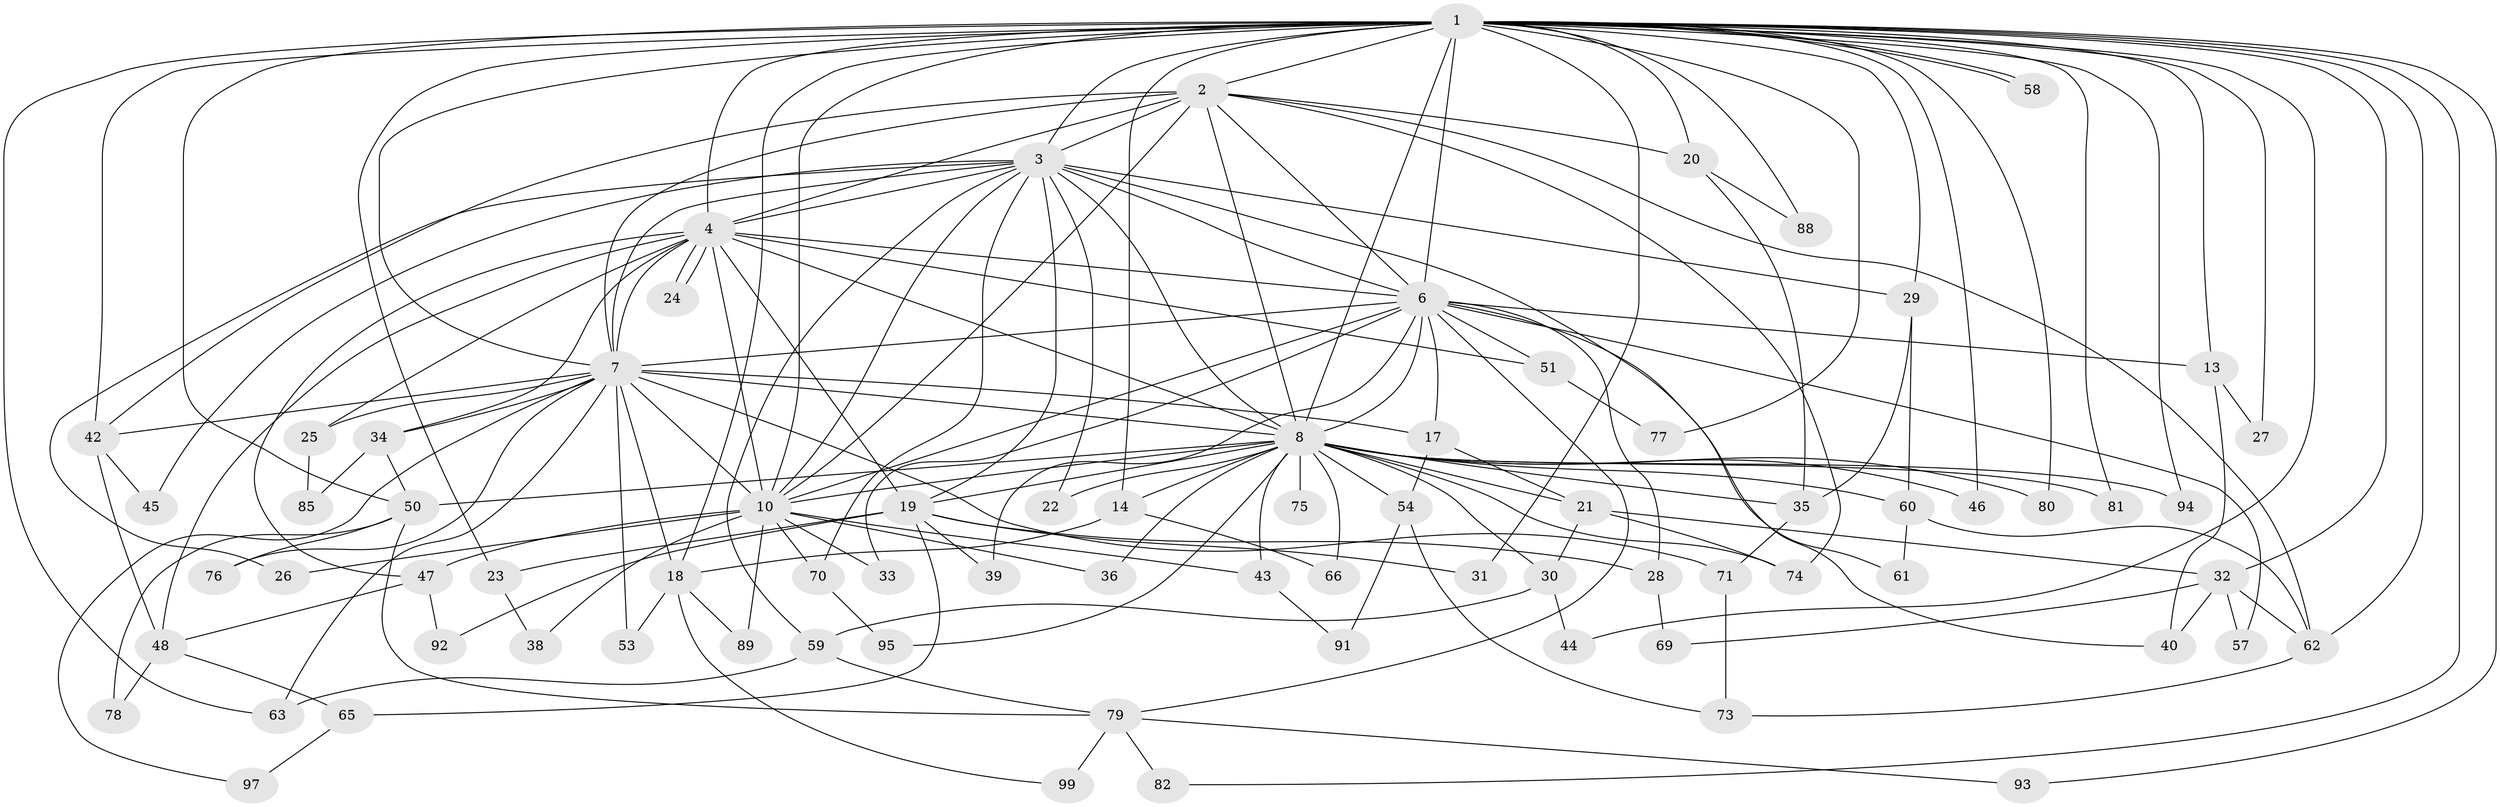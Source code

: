 // original degree distribution, {22: 0.01, 13: 0.01, 17: 0.02, 19: 0.02, 24: 0.01, 21: 0.01, 23: 0.01, 18: 0.01, 2: 0.5, 4: 0.13, 5: 0.07, 3: 0.17, 7: 0.01, 6: 0.02}
// Generated by graph-tools (version 1.1) at 2025/11/02/21/25 10:11:07]
// undirected, 76 vertices, 176 edges
graph export_dot {
graph [start="1"]
  node [color=gray90,style=filled];
  1 [super="+5"];
  2;
  3 [super="+56"];
  4 [super="+15"];
  6 [super="+16"];
  7 [super="+11"];
  8 [super="+9"];
  10 [super="+12"];
  13;
  14 [super="+68"];
  17;
  18 [super="+98"];
  19 [super="+52"];
  20 [super="+49"];
  21;
  22;
  23;
  24;
  25;
  26;
  27;
  28;
  29;
  30;
  31;
  32 [super="+55"];
  33;
  34 [super="+37"];
  35 [super="+41"];
  36;
  38;
  39;
  40 [super="+84"];
  42 [super="+100"];
  43;
  44;
  45;
  46;
  47;
  48 [super="+86"];
  50 [super="+64"];
  51;
  53;
  54;
  57;
  58;
  59 [super="+72"];
  60 [super="+83"];
  61;
  62 [super="+67"];
  63;
  65;
  66;
  69;
  70;
  71;
  73 [super="+90"];
  74 [super="+96"];
  75;
  76;
  77;
  78;
  79 [super="+87"];
  80;
  81;
  82;
  85;
  88;
  89;
  91;
  92;
  93;
  94;
  95;
  97;
  99;
  1 -- 2 [weight=2];
  1 -- 3 [weight=2];
  1 -- 4 [weight=3];
  1 -- 6 [weight=2];
  1 -- 7 [weight=2];
  1 -- 8 [weight=4];
  1 -- 10 [weight=2];
  1 -- 13;
  1 -- 14 [weight=2];
  1 -- 20 [weight=2];
  1 -- 29;
  1 -- 31;
  1 -- 32 [weight=2];
  1 -- 44;
  1 -- 58;
  1 -- 58;
  1 -- 63;
  1 -- 80;
  1 -- 81;
  1 -- 77;
  1 -- 18;
  1 -- 82;
  1 -- 23;
  1 -- 88;
  1 -- 27;
  1 -- 93;
  1 -- 94;
  1 -- 42;
  1 -- 46;
  1 -- 62;
  1 -- 50;
  2 -- 3;
  2 -- 4;
  2 -- 6;
  2 -- 7;
  2 -- 8 [weight=2];
  2 -- 10;
  2 -- 20;
  2 -- 62;
  2 -- 42;
  2 -- 74;
  3 -- 4;
  3 -- 6 [weight=2];
  3 -- 7;
  3 -- 8 [weight=2];
  3 -- 10;
  3 -- 19;
  3 -- 22;
  3 -- 26;
  3 -- 29;
  3 -- 40;
  3 -- 45;
  3 -- 70;
  3 -- 59;
  4 -- 6;
  4 -- 7 [weight=2];
  4 -- 8 [weight=2];
  4 -- 10;
  4 -- 19;
  4 -- 24;
  4 -- 24;
  4 -- 25;
  4 -- 34;
  4 -- 47;
  4 -- 48;
  4 -- 51;
  6 -- 7;
  6 -- 8 [weight=3];
  6 -- 10;
  6 -- 13;
  6 -- 28;
  6 -- 33;
  6 -- 39;
  6 -- 51;
  6 -- 57;
  6 -- 61;
  6 -- 17;
  6 -- 79;
  7 -- 8 [weight=2];
  7 -- 10;
  7 -- 17;
  7 -- 18;
  7 -- 25;
  7 -- 34 [weight=2];
  7 -- 42;
  7 -- 53;
  7 -- 63;
  7 -- 71;
  7 -- 76;
  7 -- 97;
  8 -- 10 [weight=3];
  8 -- 21;
  8 -- 43;
  8 -- 46;
  8 -- 54;
  8 -- 66;
  8 -- 75 [weight=2];
  8 -- 80;
  8 -- 74;
  8 -- 81;
  8 -- 22;
  8 -- 94;
  8 -- 30;
  8 -- 95;
  8 -- 36;
  8 -- 50;
  8 -- 60;
  8 -- 35;
  8 -- 19;
  8 -- 14;
  10 -- 26;
  10 -- 33;
  10 -- 36;
  10 -- 38;
  10 -- 43;
  10 -- 47;
  10 -- 70;
  10 -- 89;
  13 -- 27;
  13 -- 40;
  14 -- 18;
  14 -- 66;
  17 -- 21;
  17 -- 54;
  18 -- 53;
  18 -- 89;
  18 -- 99;
  19 -- 23;
  19 -- 28;
  19 -- 31;
  19 -- 39;
  19 -- 65;
  19 -- 92;
  20 -- 35;
  20 -- 88;
  21 -- 30;
  21 -- 74;
  21 -- 32;
  23 -- 38;
  25 -- 85;
  28 -- 69;
  29 -- 35;
  29 -- 60;
  30 -- 44;
  30 -- 59;
  32 -- 57;
  32 -- 62;
  32 -- 69;
  32 -- 40;
  34 -- 85;
  34 -- 50;
  35 -- 71;
  42 -- 45;
  42 -- 48;
  43 -- 91;
  47 -- 48;
  47 -- 92;
  48 -- 65;
  48 -- 78;
  50 -- 79;
  50 -- 76;
  50 -- 78;
  51 -- 77;
  54 -- 73;
  54 -- 91;
  59 -- 79;
  59 -- 63;
  60 -- 61;
  60 -- 62;
  62 -- 73;
  65 -- 97;
  70 -- 95;
  71 -- 73;
  79 -- 82;
  79 -- 93;
  79 -- 99;
}

